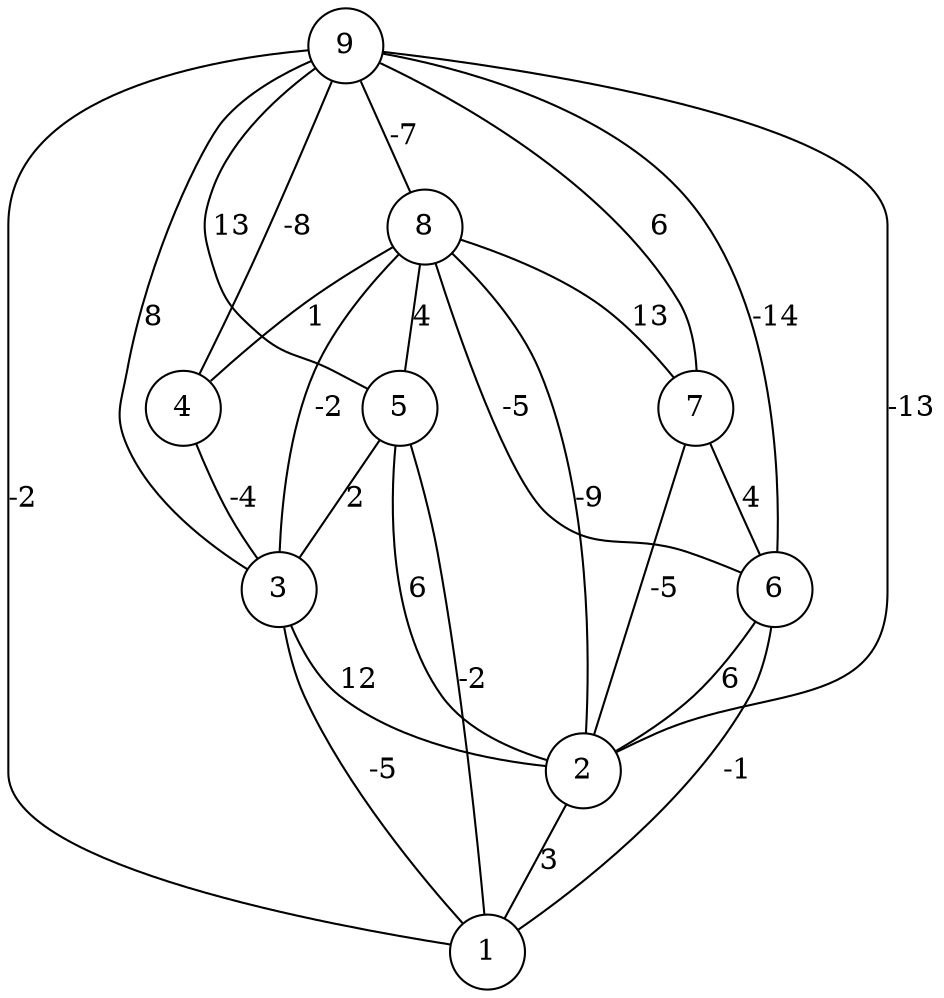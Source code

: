 graph { 
	 fontname="Helvetica,Arial,sans-serif" 
	 node [shape = circle]; 
	 9 -- 1 [label = "-2"];
	 9 -- 2 [label = "-13"];
	 9 -- 3 [label = "8"];
	 9 -- 4 [label = "-8"];
	 9 -- 5 [label = "13"];
	 9 -- 6 [label = "-14"];
	 9 -- 7 [label = "6"];
	 9 -- 8 [label = "-7"];
	 8 -- 2 [label = "-9"];
	 8 -- 3 [label = "-2"];
	 8 -- 4 [label = "1"];
	 8 -- 5 [label = "4"];
	 8 -- 6 [label = "-5"];
	 8 -- 7 [label = "13"];
	 7 -- 2 [label = "-5"];
	 7 -- 6 [label = "4"];
	 6 -- 1 [label = "-1"];
	 6 -- 2 [label = "6"];
	 5 -- 1 [label = "-2"];
	 5 -- 2 [label = "6"];
	 5 -- 3 [label = "2"];
	 4 -- 3 [label = "-4"];
	 3 -- 1 [label = "-5"];
	 3 -- 2 [label = "12"];
	 2 -- 1 [label = "3"];
	 1;
	 2;
	 3;
	 4;
	 5;
	 6;
	 7;
	 8;
	 9;
}
